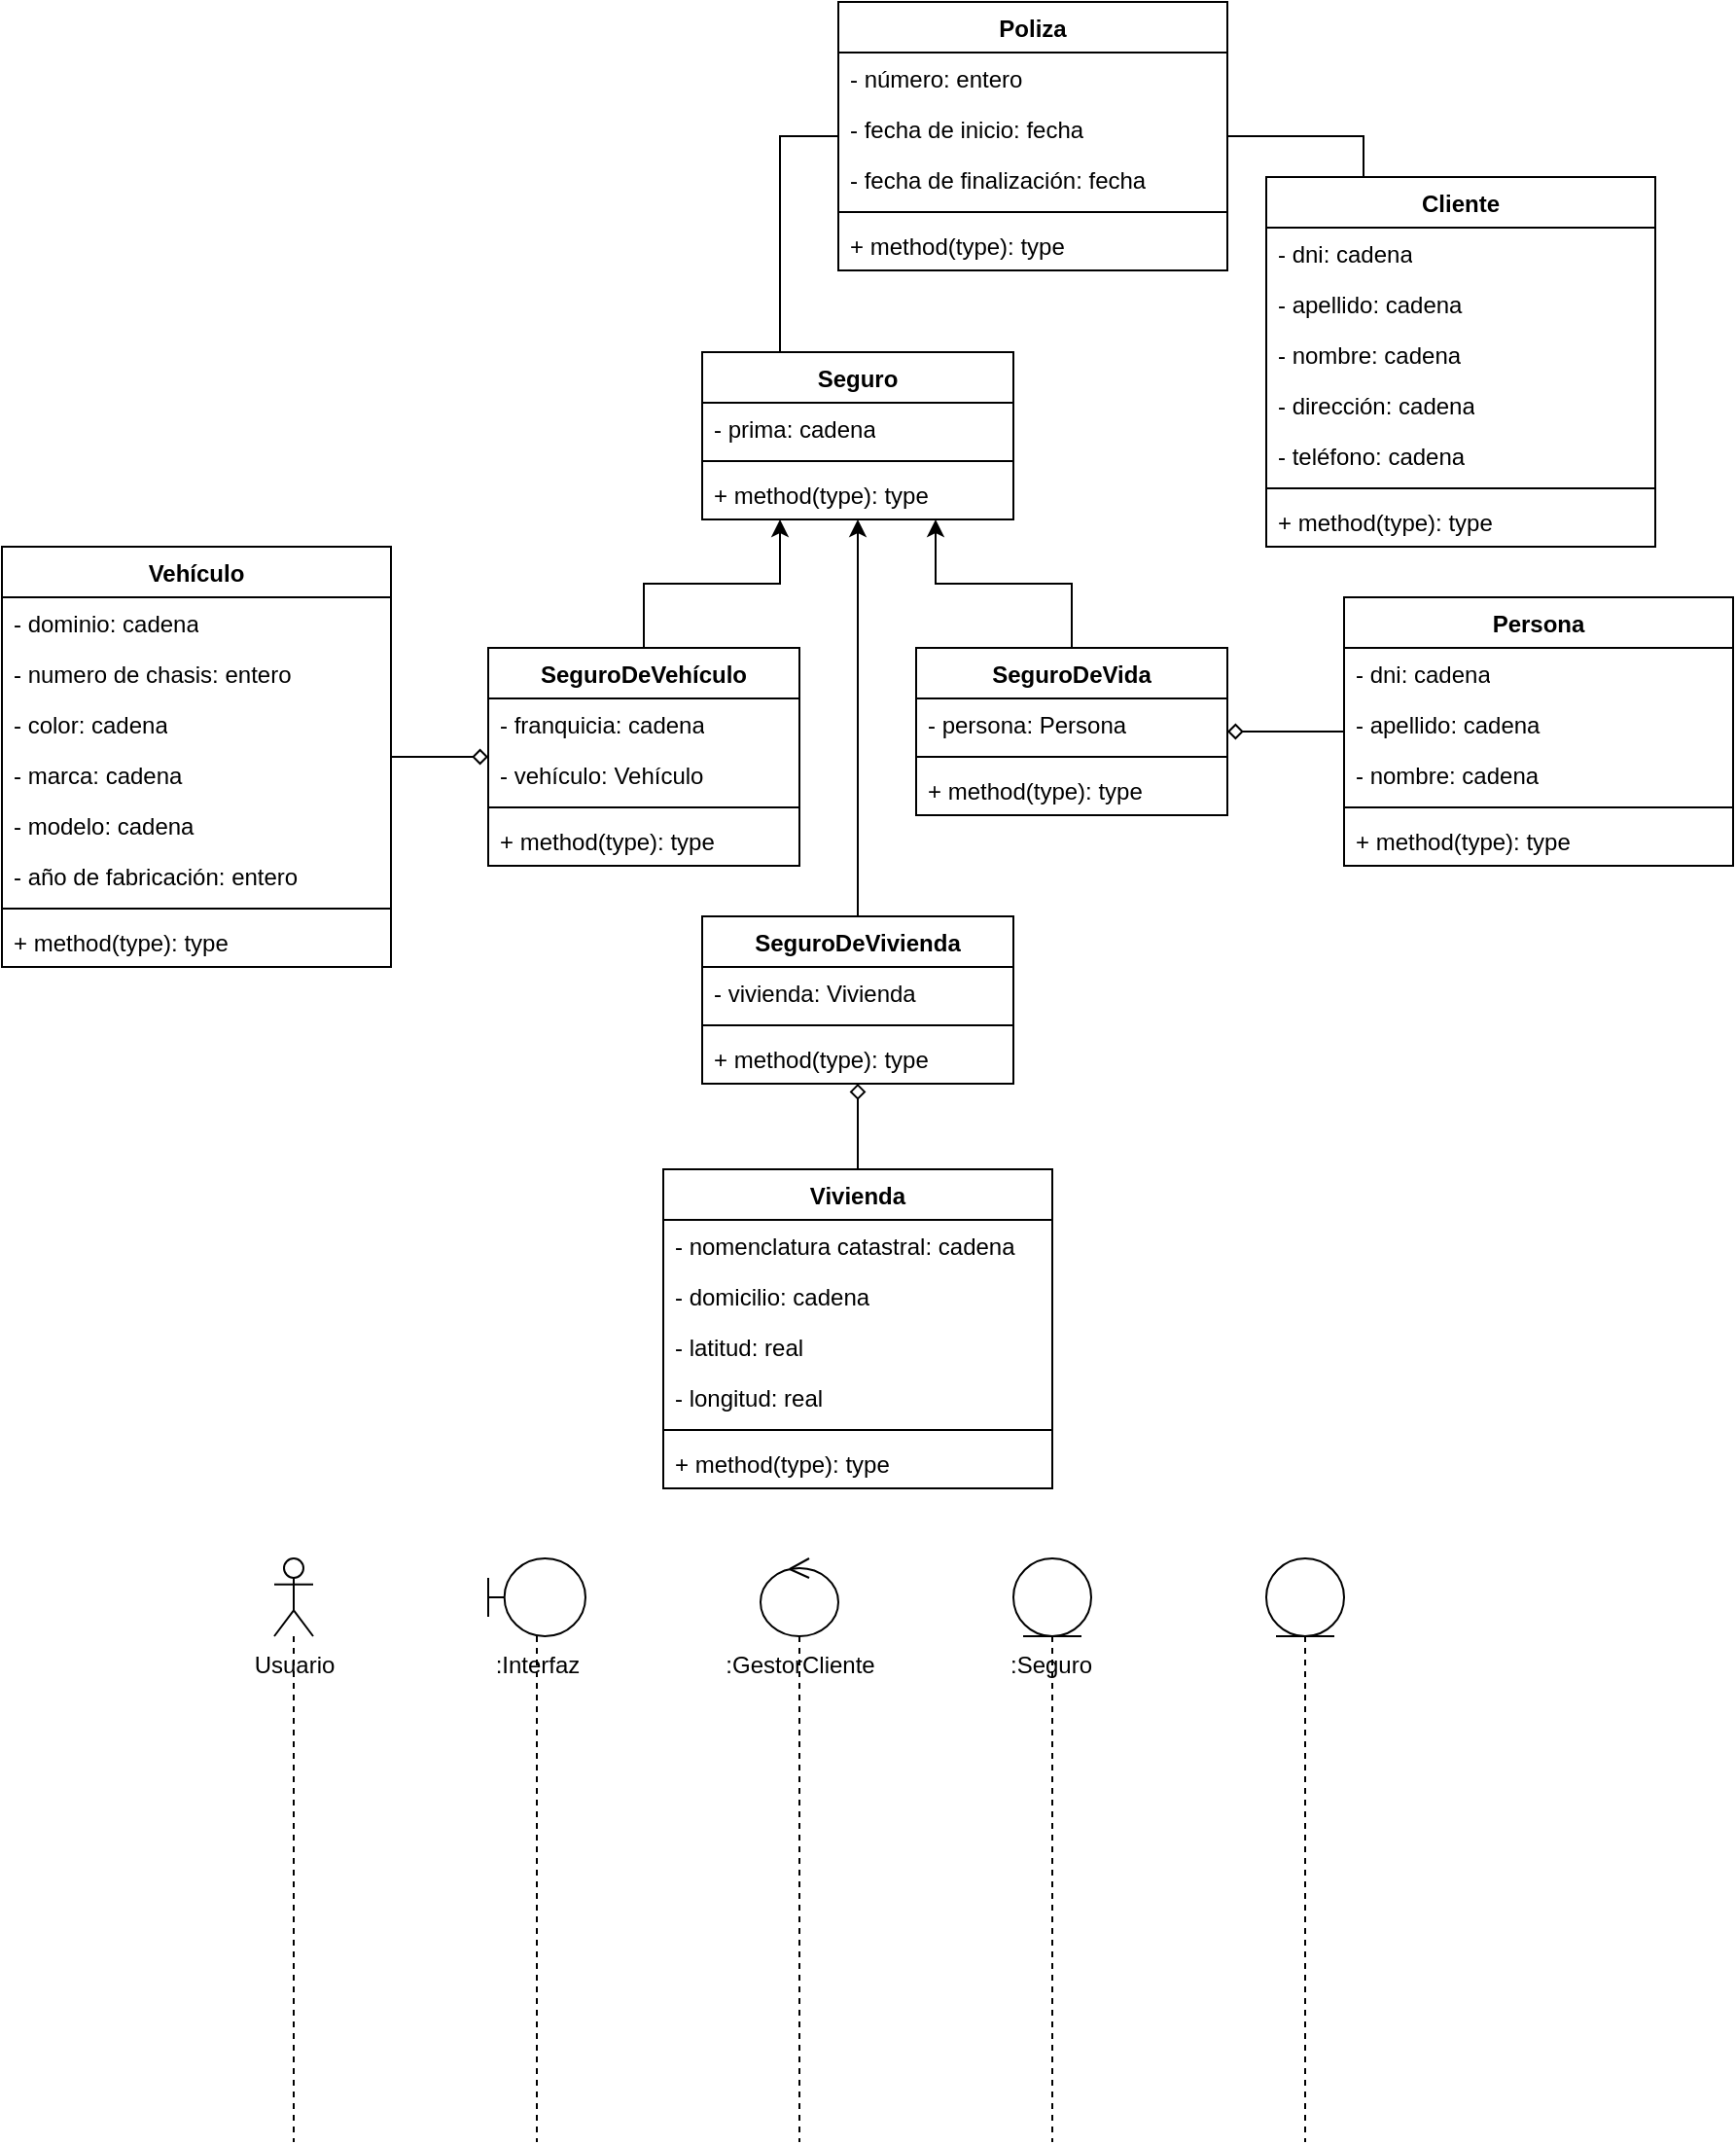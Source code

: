 <mxfile version="24.1.0" type="device">
  <diagram name="Página-1" id="CkvNtTJVI_17L79B6R-M">
    <mxGraphModel dx="1740" dy="540" grid="1" gridSize="10" guides="1" tooltips="1" connect="1" arrows="1" fold="1" page="1" pageScale="1" pageWidth="827" pageHeight="1169" math="0" shadow="0">
      <root>
        <mxCell id="0" />
        <mxCell id="1" parent="0" />
        <mxCell id="rBVh5ktyzWTt4bV-KTwd-48" style="edgeStyle=orthogonalEdgeStyle;rounded=0;orthogonalLoop=1;jettySize=auto;html=1;exitX=0.25;exitY=0;exitDx=0;exitDy=0;entryX=0;entryY=0.5;entryDx=0;entryDy=0;endArrow=none;endFill=0;" edge="1" parent="1" source="rBVh5ktyzWTt4bV-KTwd-1" target="rBVh5ktyzWTt4bV-KTwd-17">
          <mxGeometry relative="1" as="geometry" />
        </mxCell>
        <mxCell id="rBVh5ktyzWTt4bV-KTwd-1" value="Seguro" style="swimlane;fontStyle=1;align=center;verticalAlign=top;childLayout=stackLayout;horizontal=1;startSize=26;horizontalStack=0;resizeParent=1;resizeParentMax=0;resizeLast=0;collapsible=1;marginBottom=0;whiteSpace=wrap;html=1;" vertex="1" parent="1">
          <mxGeometry x="270" y="210" width="160" height="86" as="geometry">
            <mxRectangle x="310" y="160" width="80" height="30" as="alternateBounds" />
          </mxGeometry>
        </mxCell>
        <mxCell id="rBVh5ktyzWTt4bV-KTwd-2" value="- prima: cadena" style="text;strokeColor=none;fillColor=none;align=left;verticalAlign=top;spacingLeft=4;spacingRight=4;overflow=hidden;rotatable=0;points=[[0,0.5],[1,0.5]];portConstraint=eastwest;whiteSpace=wrap;html=1;" vertex="1" parent="rBVh5ktyzWTt4bV-KTwd-1">
          <mxGeometry y="26" width="160" height="26" as="geometry" />
        </mxCell>
        <mxCell id="rBVh5ktyzWTt4bV-KTwd-3" value="" style="line;strokeWidth=1;fillColor=none;align=left;verticalAlign=middle;spacingTop=-1;spacingLeft=3;spacingRight=3;rotatable=0;labelPosition=right;points=[];portConstraint=eastwest;strokeColor=inherit;" vertex="1" parent="rBVh5ktyzWTt4bV-KTwd-1">
          <mxGeometry y="52" width="160" height="8" as="geometry" />
        </mxCell>
        <mxCell id="rBVh5ktyzWTt4bV-KTwd-4" value="+ method(type): type" style="text;strokeColor=none;fillColor=none;align=left;verticalAlign=top;spacingLeft=4;spacingRight=4;overflow=hidden;rotatable=0;points=[[0,0.5],[1,0.5]];portConstraint=eastwest;whiteSpace=wrap;html=1;" vertex="1" parent="rBVh5ktyzWTt4bV-KTwd-1">
          <mxGeometry y="60" width="160" height="26" as="geometry" />
        </mxCell>
        <mxCell id="rBVh5ktyzWTt4bV-KTwd-51" style="edgeStyle=orthogonalEdgeStyle;rounded=0;orthogonalLoop=1;jettySize=auto;html=1;exitX=0.5;exitY=0;exitDx=0;exitDy=0;entryX=0.25;entryY=1;entryDx=0;entryDy=0;" edge="1" parent="1" source="rBVh5ktyzWTt4bV-KTwd-5" target="rBVh5ktyzWTt4bV-KTwd-1">
          <mxGeometry relative="1" as="geometry" />
        </mxCell>
        <mxCell id="rBVh5ktyzWTt4bV-KTwd-5" value="SeguroDeVehículo" style="swimlane;fontStyle=1;align=center;verticalAlign=top;childLayout=stackLayout;horizontal=1;startSize=26;horizontalStack=0;resizeParent=1;resizeParentMax=0;resizeLast=0;collapsible=1;marginBottom=0;whiteSpace=wrap;html=1;" vertex="1" parent="1">
          <mxGeometry x="160" y="362" width="160" height="112" as="geometry">
            <mxRectangle x="180" y="270" width="130" height="30" as="alternateBounds" />
          </mxGeometry>
        </mxCell>
        <mxCell id="rBVh5ktyzWTt4bV-KTwd-56" value="- franquicia: cadena" style="text;strokeColor=none;fillColor=none;align=left;verticalAlign=top;spacingLeft=4;spacingRight=4;overflow=hidden;rotatable=0;points=[[0,0.5],[1,0.5]];portConstraint=eastwest;whiteSpace=wrap;html=1;" vertex="1" parent="rBVh5ktyzWTt4bV-KTwd-5">
          <mxGeometry y="26" width="160" height="26" as="geometry" />
        </mxCell>
        <mxCell id="rBVh5ktyzWTt4bV-KTwd-6" value="- vehículo: Vehículo" style="text;strokeColor=none;fillColor=none;align=left;verticalAlign=top;spacingLeft=4;spacingRight=4;overflow=hidden;rotatable=0;points=[[0,0.5],[1,0.5]];portConstraint=eastwest;whiteSpace=wrap;html=1;" vertex="1" parent="rBVh5ktyzWTt4bV-KTwd-5">
          <mxGeometry y="52" width="160" height="26" as="geometry" />
        </mxCell>
        <mxCell id="rBVh5ktyzWTt4bV-KTwd-7" value="" style="line;strokeWidth=1;fillColor=none;align=left;verticalAlign=middle;spacingTop=-1;spacingLeft=3;spacingRight=3;rotatable=0;labelPosition=right;points=[];portConstraint=eastwest;strokeColor=inherit;" vertex="1" parent="rBVh5ktyzWTt4bV-KTwd-5">
          <mxGeometry y="78" width="160" height="8" as="geometry" />
        </mxCell>
        <mxCell id="rBVh5ktyzWTt4bV-KTwd-8" value="+ method(type): type" style="text;strokeColor=none;fillColor=none;align=left;verticalAlign=top;spacingLeft=4;spacingRight=4;overflow=hidden;rotatable=0;points=[[0,0.5],[1,0.5]];portConstraint=eastwest;whiteSpace=wrap;html=1;" vertex="1" parent="rBVh5ktyzWTt4bV-KTwd-5">
          <mxGeometry y="86" width="160" height="26" as="geometry" />
        </mxCell>
        <mxCell id="rBVh5ktyzWTt4bV-KTwd-50" style="edgeStyle=orthogonalEdgeStyle;rounded=0;orthogonalLoop=1;jettySize=auto;html=1;exitX=0.5;exitY=0;exitDx=0;exitDy=0;entryX=0.5;entryY=1;entryDx=0;entryDy=0;" edge="1" parent="1" source="rBVh5ktyzWTt4bV-KTwd-9" target="rBVh5ktyzWTt4bV-KTwd-1">
          <mxGeometry relative="1" as="geometry" />
        </mxCell>
        <mxCell id="rBVh5ktyzWTt4bV-KTwd-9" value="SeguroDeVivienda" style="swimlane;fontStyle=1;align=center;verticalAlign=top;childLayout=stackLayout;horizontal=1;startSize=26;horizontalStack=0;resizeParent=1;resizeParentMax=0;resizeLast=0;collapsible=1;marginBottom=0;whiteSpace=wrap;html=1;" vertex="1" parent="1">
          <mxGeometry x="270" y="500" width="160" height="86" as="geometry">
            <mxRectangle x="285" y="510" width="130" height="30" as="alternateBounds" />
          </mxGeometry>
        </mxCell>
        <mxCell id="rBVh5ktyzWTt4bV-KTwd-10" value="- vivienda: Vivienda" style="text;strokeColor=none;fillColor=none;align=left;verticalAlign=top;spacingLeft=4;spacingRight=4;overflow=hidden;rotatable=0;points=[[0,0.5],[1,0.5]];portConstraint=eastwest;whiteSpace=wrap;html=1;" vertex="1" parent="rBVh5ktyzWTt4bV-KTwd-9">
          <mxGeometry y="26" width="160" height="26" as="geometry" />
        </mxCell>
        <mxCell id="rBVh5ktyzWTt4bV-KTwd-11" value="" style="line;strokeWidth=1;fillColor=none;align=left;verticalAlign=middle;spacingTop=-1;spacingLeft=3;spacingRight=3;rotatable=0;labelPosition=right;points=[];portConstraint=eastwest;strokeColor=inherit;" vertex="1" parent="rBVh5ktyzWTt4bV-KTwd-9">
          <mxGeometry y="52" width="160" height="8" as="geometry" />
        </mxCell>
        <mxCell id="rBVh5ktyzWTt4bV-KTwd-12" value="+ method(type): type" style="text;strokeColor=none;fillColor=none;align=left;verticalAlign=top;spacingLeft=4;spacingRight=4;overflow=hidden;rotatable=0;points=[[0,0.5],[1,0.5]];portConstraint=eastwest;whiteSpace=wrap;html=1;" vertex="1" parent="rBVh5ktyzWTt4bV-KTwd-9">
          <mxGeometry y="60" width="160" height="26" as="geometry" />
        </mxCell>
        <mxCell id="rBVh5ktyzWTt4bV-KTwd-49" style="edgeStyle=orthogonalEdgeStyle;rounded=0;orthogonalLoop=1;jettySize=auto;html=1;exitX=0.5;exitY=0;exitDx=0;exitDy=0;entryX=0.75;entryY=1;entryDx=0;entryDy=0;" edge="1" parent="1" source="rBVh5ktyzWTt4bV-KTwd-13" target="rBVh5ktyzWTt4bV-KTwd-1">
          <mxGeometry relative="1" as="geometry" />
        </mxCell>
        <mxCell id="rBVh5ktyzWTt4bV-KTwd-13" value="SeguroDeVida" style="swimlane;fontStyle=1;align=center;verticalAlign=top;childLayout=stackLayout;horizontal=1;startSize=26;horizontalStack=0;resizeParent=1;resizeParentMax=0;resizeLast=0;collapsible=1;marginBottom=0;whiteSpace=wrap;html=1;" vertex="1" parent="1">
          <mxGeometry x="380" y="362" width="160" height="86" as="geometry">
            <mxRectangle x="390" y="270" width="110" height="30" as="alternateBounds" />
          </mxGeometry>
        </mxCell>
        <mxCell id="rBVh5ktyzWTt4bV-KTwd-14" value="- persona: Persona" style="text;strokeColor=none;fillColor=none;align=left;verticalAlign=top;spacingLeft=4;spacingRight=4;overflow=hidden;rotatable=0;points=[[0,0.5],[1,0.5]];portConstraint=eastwest;whiteSpace=wrap;html=1;" vertex="1" parent="rBVh5ktyzWTt4bV-KTwd-13">
          <mxGeometry y="26" width="160" height="26" as="geometry" />
        </mxCell>
        <mxCell id="rBVh5ktyzWTt4bV-KTwd-15" value="" style="line;strokeWidth=1;fillColor=none;align=left;verticalAlign=middle;spacingTop=-1;spacingLeft=3;spacingRight=3;rotatable=0;labelPosition=right;points=[];portConstraint=eastwest;strokeColor=inherit;" vertex="1" parent="rBVh5ktyzWTt4bV-KTwd-13">
          <mxGeometry y="52" width="160" height="8" as="geometry" />
        </mxCell>
        <mxCell id="rBVh5ktyzWTt4bV-KTwd-16" value="+ method(type): type" style="text;strokeColor=none;fillColor=none;align=left;verticalAlign=top;spacingLeft=4;spacingRight=4;overflow=hidden;rotatable=0;points=[[0,0.5],[1,0.5]];portConstraint=eastwest;whiteSpace=wrap;html=1;" vertex="1" parent="rBVh5ktyzWTt4bV-KTwd-13">
          <mxGeometry y="60" width="160" height="26" as="geometry" />
        </mxCell>
        <mxCell id="rBVh5ktyzWTt4bV-KTwd-17" value="Poliza" style="swimlane;fontStyle=1;align=center;verticalAlign=top;childLayout=stackLayout;horizontal=1;startSize=26;horizontalStack=0;resizeParent=1;resizeParentMax=0;resizeLast=0;collapsible=1;marginBottom=0;whiteSpace=wrap;html=1;" vertex="1" parent="1">
          <mxGeometry x="340" y="30" width="200" height="138" as="geometry">
            <mxRectangle x="460" y="20" width="70" height="30" as="alternateBounds" />
          </mxGeometry>
        </mxCell>
        <mxCell id="rBVh5ktyzWTt4bV-KTwd-22" value="- número: entero" style="text;strokeColor=none;fillColor=none;align=left;verticalAlign=top;spacingLeft=4;spacingRight=4;overflow=hidden;rotatable=0;points=[[0,0.5],[1,0.5]];portConstraint=eastwest;whiteSpace=wrap;html=1;" vertex="1" parent="rBVh5ktyzWTt4bV-KTwd-17">
          <mxGeometry y="26" width="200" height="26" as="geometry" />
        </mxCell>
        <mxCell id="rBVh5ktyzWTt4bV-KTwd-21" value="- fecha de inicio: fecha" style="text;strokeColor=none;fillColor=none;align=left;verticalAlign=top;spacingLeft=4;spacingRight=4;overflow=hidden;rotatable=0;points=[[0,0.5],[1,0.5]];portConstraint=eastwest;whiteSpace=wrap;html=1;" vertex="1" parent="rBVh5ktyzWTt4bV-KTwd-17">
          <mxGeometry y="52" width="200" height="26" as="geometry" />
        </mxCell>
        <mxCell id="rBVh5ktyzWTt4bV-KTwd-18" value="- fecha de finalización: fecha" style="text;strokeColor=none;fillColor=none;align=left;verticalAlign=top;spacingLeft=4;spacingRight=4;overflow=hidden;rotatable=0;points=[[0,0.5],[1,0.5]];portConstraint=eastwest;whiteSpace=wrap;html=1;" vertex="1" parent="rBVh5ktyzWTt4bV-KTwd-17">
          <mxGeometry y="78" width="200" height="26" as="geometry" />
        </mxCell>
        <mxCell id="rBVh5ktyzWTt4bV-KTwd-19" value="" style="line;strokeWidth=1;fillColor=none;align=left;verticalAlign=middle;spacingTop=-1;spacingLeft=3;spacingRight=3;rotatable=0;labelPosition=right;points=[];portConstraint=eastwest;strokeColor=inherit;" vertex="1" parent="rBVh5ktyzWTt4bV-KTwd-17">
          <mxGeometry y="104" width="200" height="8" as="geometry" />
        </mxCell>
        <mxCell id="rBVh5ktyzWTt4bV-KTwd-20" value="+ method(type): type" style="text;strokeColor=none;fillColor=none;align=left;verticalAlign=top;spacingLeft=4;spacingRight=4;overflow=hidden;rotatable=0;points=[[0,0.5],[1,0.5]];portConstraint=eastwest;whiteSpace=wrap;html=1;" vertex="1" parent="rBVh5ktyzWTt4bV-KTwd-17">
          <mxGeometry y="112" width="200" height="26" as="geometry" />
        </mxCell>
        <mxCell id="rBVh5ktyzWTt4bV-KTwd-47" style="edgeStyle=orthogonalEdgeStyle;rounded=0;orthogonalLoop=1;jettySize=auto;html=1;exitX=0.25;exitY=0;exitDx=0;exitDy=0;entryX=1;entryY=0.5;entryDx=0;entryDy=0;endArrow=none;endFill=0;" edge="1" parent="1" source="rBVh5ktyzWTt4bV-KTwd-23" target="rBVh5ktyzWTt4bV-KTwd-17">
          <mxGeometry relative="1" as="geometry" />
        </mxCell>
        <mxCell id="rBVh5ktyzWTt4bV-KTwd-23" value="Cliente" style="swimlane;fontStyle=1;align=center;verticalAlign=top;childLayout=stackLayout;horizontal=1;startSize=26;horizontalStack=0;resizeParent=1;resizeParentMax=0;resizeLast=0;collapsible=1;marginBottom=0;whiteSpace=wrap;html=1;" vertex="1" parent="1">
          <mxGeometry x="560" y="120" width="200" height="190" as="geometry">
            <mxRectangle x="610" y="80" width="70" height="30" as="alternateBounds" />
          </mxGeometry>
        </mxCell>
        <mxCell id="rBVh5ktyzWTt4bV-KTwd-24" value="- dni: cadena" style="text;strokeColor=none;fillColor=none;align=left;verticalAlign=top;spacingLeft=4;spacingRight=4;overflow=hidden;rotatable=0;points=[[0,0.5],[1,0.5]];portConstraint=eastwest;whiteSpace=wrap;html=1;" vertex="1" parent="rBVh5ktyzWTt4bV-KTwd-23">
          <mxGeometry y="26" width="200" height="26" as="geometry" />
        </mxCell>
        <mxCell id="rBVh5ktyzWTt4bV-KTwd-25" value="- apellido: cadena" style="text;strokeColor=none;fillColor=none;align=left;verticalAlign=top;spacingLeft=4;spacingRight=4;overflow=hidden;rotatable=0;points=[[0,0.5],[1,0.5]];portConstraint=eastwest;whiteSpace=wrap;html=1;" vertex="1" parent="rBVh5ktyzWTt4bV-KTwd-23">
          <mxGeometry y="52" width="200" height="26" as="geometry" />
        </mxCell>
        <mxCell id="rBVh5ktyzWTt4bV-KTwd-26" value="- nombre: cadena" style="text;strokeColor=none;fillColor=none;align=left;verticalAlign=top;spacingLeft=4;spacingRight=4;overflow=hidden;rotatable=0;points=[[0,0.5],[1,0.5]];portConstraint=eastwest;whiteSpace=wrap;html=1;" vertex="1" parent="rBVh5ktyzWTt4bV-KTwd-23">
          <mxGeometry y="78" width="200" height="26" as="geometry" />
        </mxCell>
        <mxCell id="rBVh5ktyzWTt4bV-KTwd-57" value="- dirección: cadena" style="text;strokeColor=none;fillColor=none;align=left;verticalAlign=top;spacingLeft=4;spacingRight=4;overflow=hidden;rotatable=0;points=[[0,0.5],[1,0.5]];portConstraint=eastwest;whiteSpace=wrap;html=1;" vertex="1" parent="rBVh5ktyzWTt4bV-KTwd-23">
          <mxGeometry y="104" width="200" height="26" as="geometry" />
        </mxCell>
        <mxCell id="rBVh5ktyzWTt4bV-KTwd-58" value="- teléfono: cadena" style="text;strokeColor=none;fillColor=none;align=left;verticalAlign=top;spacingLeft=4;spacingRight=4;overflow=hidden;rotatable=0;points=[[0,0.5],[1,0.5]];portConstraint=eastwest;whiteSpace=wrap;html=1;" vertex="1" parent="rBVh5ktyzWTt4bV-KTwd-23">
          <mxGeometry y="130" width="200" height="26" as="geometry" />
        </mxCell>
        <mxCell id="rBVh5ktyzWTt4bV-KTwd-27" value="" style="line;strokeWidth=1;fillColor=none;align=left;verticalAlign=middle;spacingTop=-1;spacingLeft=3;spacingRight=3;rotatable=0;labelPosition=right;points=[];portConstraint=eastwest;strokeColor=inherit;" vertex="1" parent="rBVh5ktyzWTt4bV-KTwd-23">
          <mxGeometry y="156" width="200" height="8" as="geometry" />
        </mxCell>
        <mxCell id="rBVh5ktyzWTt4bV-KTwd-28" value="+ method(type): type" style="text;strokeColor=none;fillColor=none;align=left;verticalAlign=top;spacingLeft=4;spacingRight=4;overflow=hidden;rotatable=0;points=[[0,0.5],[1,0.5]];portConstraint=eastwest;whiteSpace=wrap;html=1;" vertex="1" parent="rBVh5ktyzWTt4bV-KTwd-23">
          <mxGeometry y="164" width="200" height="26" as="geometry" />
        </mxCell>
        <mxCell id="rBVh5ktyzWTt4bV-KTwd-55" style="edgeStyle=orthogonalEdgeStyle;rounded=0;orthogonalLoop=1;jettySize=auto;html=1;exitX=0;exitY=0.5;exitDx=0;exitDy=0;entryX=1;entryY=0.5;entryDx=0;entryDy=0;endArrow=diamond;endFill=0;" edge="1" parent="1" source="rBVh5ktyzWTt4bV-KTwd-29" target="rBVh5ktyzWTt4bV-KTwd-13">
          <mxGeometry relative="1" as="geometry" />
        </mxCell>
        <mxCell id="rBVh5ktyzWTt4bV-KTwd-29" value="Persona" style="swimlane;fontStyle=1;align=center;verticalAlign=top;childLayout=stackLayout;horizontal=1;startSize=26;horizontalStack=0;resizeParent=1;resizeParentMax=0;resizeLast=0;collapsible=1;marginBottom=0;whiteSpace=wrap;html=1;" vertex="1" parent="1">
          <mxGeometry x="600" y="336" width="200" height="138" as="geometry">
            <mxRectangle x="600" y="270" width="70" height="30" as="alternateBounds" />
          </mxGeometry>
        </mxCell>
        <mxCell id="rBVh5ktyzWTt4bV-KTwd-30" value="- dni: cadena" style="text;strokeColor=none;fillColor=none;align=left;verticalAlign=top;spacingLeft=4;spacingRight=4;overflow=hidden;rotatable=0;points=[[0,0.5],[1,0.5]];portConstraint=eastwest;whiteSpace=wrap;html=1;" vertex="1" parent="rBVh5ktyzWTt4bV-KTwd-29">
          <mxGeometry y="26" width="200" height="26" as="geometry" />
        </mxCell>
        <mxCell id="rBVh5ktyzWTt4bV-KTwd-31" value="- apellido: cadena" style="text;strokeColor=none;fillColor=none;align=left;verticalAlign=top;spacingLeft=4;spacingRight=4;overflow=hidden;rotatable=0;points=[[0,0.5],[1,0.5]];portConstraint=eastwest;whiteSpace=wrap;html=1;" vertex="1" parent="rBVh5ktyzWTt4bV-KTwd-29">
          <mxGeometry y="52" width="200" height="26" as="geometry" />
        </mxCell>
        <mxCell id="rBVh5ktyzWTt4bV-KTwd-32" value="- nombre: cadena" style="text;strokeColor=none;fillColor=none;align=left;verticalAlign=top;spacingLeft=4;spacingRight=4;overflow=hidden;rotatable=0;points=[[0,0.5],[1,0.5]];portConstraint=eastwest;whiteSpace=wrap;html=1;" vertex="1" parent="rBVh5ktyzWTt4bV-KTwd-29">
          <mxGeometry y="78" width="200" height="26" as="geometry" />
        </mxCell>
        <mxCell id="rBVh5ktyzWTt4bV-KTwd-33" value="" style="line;strokeWidth=1;fillColor=none;align=left;verticalAlign=middle;spacingTop=-1;spacingLeft=3;spacingRight=3;rotatable=0;labelPosition=right;points=[];portConstraint=eastwest;strokeColor=inherit;" vertex="1" parent="rBVh5ktyzWTt4bV-KTwd-29">
          <mxGeometry y="104" width="200" height="8" as="geometry" />
        </mxCell>
        <mxCell id="rBVh5ktyzWTt4bV-KTwd-34" value="+ method(type): type" style="text;strokeColor=none;fillColor=none;align=left;verticalAlign=top;spacingLeft=4;spacingRight=4;overflow=hidden;rotatable=0;points=[[0,0.5],[1,0.5]];portConstraint=eastwest;whiteSpace=wrap;html=1;" vertex="1" parent="rBVh5ktyzWTt4bV-KTwd-29">
          <mxGeometry y="112" width="200" height="26" as="geometry" />
        </mxCell>
        <mxCell id="rBVh5ktyzWTt4bV-KTwd-52" style="edgeStyle=orthogonalEdgeStyle;rounded=0;orthogonalLoop=1;jettySize=auto;html=1;exitX=0.5;exitY=0;exitDx=0;exitDy=0;entryX=0.5;entryY=1;entryDx=0;entryDy=0;endArrow=diamond;endFill=0;" edge="1" parent="1" source="rBVh5ktyzWTt4bV-KTwd-35" target="rBVh5ktyzWTt4bV-KTwd-9">
          <mxGeometry relative="1" as="geometry" />
        </mxCell>
        <mxCell id="rBVh5ktyzWTt4bV-KTwd-35" value="Vivienda" style="swimlane;fontStyle=1;align=center;verticalAlign=top;childLayout=stackLayout;horizontal=1;startSize=26;horizontalStack=0;resizeParent=1;resizeParentMax=0;resizeLast=0;collapsible=1;marginBottom=0;whiteSpace=wrap;html=1;" vertex="1" parent="1">
          <mxGeometry x="250" y="630" width="200" height="164" as="geometry">
            <mxRectangle x="315" y="520" width="70" height="30" as="alternateBounds" />
          </mxGeometry>
        </mxCell>
        <mxCell id="rBVh5ktyzWTt4bV-KTwd-36" value="- nomenclatura catastral: cadena" style="text;strokeColor=none;fillColor=none;align=left;verticalAlign=top;spacingLeft=4;spacingRight=4;overflow=hidden;rotatable=0;points=[[0,0.5],[1,0.5]];portConstraint=eastwest;whiteSpace=wrap;html=1;" vertex="1" parent="rBVh5ktyzWTt4bV-KTwd-35">
          <mxGeometry y="26" width="200" height="26" as="geometry" />
        </mxCell>
        <mxCell id="rBVh5ktyzWTt4bV-KTwd-37" value="- domicilio: cadena" style="text;strokeColor=none;fillColor=none;align=left;verticalAlign=top;spacingLeft=4;spacingRight=4;overflow=hidden;rotatable=0;points=[[0,0.5],[1,0.5]];portConstraint=eastwest;whiteSpace=wrap;html=1;" vertex="1" parent="rBVh5ktyzWTt4bV-KTwd-35">
          <mxGeometry y="52" width="200" height="26" as="geometry" />
        </mxCell>
        <mxCell id="rBVh5ktyzWTt4bV-KTwd-38" value="- latitud: real" style="text;strokeColor=none;fillColor=none;align=left;verticalAlign=top;spacingLeft=4;spacingRight=4;overflow=hidden;rotatable=0;points=[[0,0.5],[1,0.5]];portConstraint=eastwest;whiteSpace=wrap;html=1;" vertex="1" parent="rBVh5ktyzWTt4bV-KTwd-35">
          <mxGeometry y="78" width="200" height="26" as="geometry" />
        </mxCell>
        <mxCell id="rBVh5ktyzWTt4bV-KTwd-62" value="- longitud: real" style="text;strokeColor=none;fillColor=none;align=left;verticalAlign=top;spacingLeft=4;spacingRight=4;overflow=hidden;rotatable=0;points=[[0,0.5],[1,0.5]];portConstraint=eastwest;whiteSpace=wrap;html=1;" vertex="1" parent="rBVh5ktyzWTt4bV-KTwd-35">
          <mxGeometry y="104" width="200" height="26" as="geometry" />
        </mxCell>
        <mxCell id="rBVh5ktyzWTt4bV-KTwd-39" value="" style="line;strokeWidth=1;fillColor=none;align=left;verticalAlign=middle;spacingTop=-1;spacingLeft=3;spacingRight=3;rotatable=0;labelPosition=right;points=[];portConstraint=eastwest;strokeColor=inherit;" vertex="1" parent="rBVh5ktyzWTt4bV-KTwd-35">
          <mxGeometry y="130" width="200" height="8" as="geometry" />
        </mxCell>
        <mxCell id="rBVh5ktyzWTt4bV-KTwd-40" value="+ method(type): type" style="text;strokeColor=none;fillColor=none;align=left;verticalAlign=top;spacingLeft=4;spacingRight=4;overflow=hidden;rotatable=0;points=[[0,0.5],[1,0.5]];portConstraint=eastwest;whiteSpace=wrap;html=1;" vertex="1" parent="rBVh5ktyzWTt4bV-KTwd-35">
          <mxGeometry y="138" width="200" height="26" as="geometry" />
        </mxCell>
        <mxCell id="rBVh5ktyzWTt4bV-KTwd-53" style="edgeStyle=orthogonalEdgeStyle;rounded=0;orthogonalLoop=1;jettySize=auto;html=1;exitX=1;exitY=0.5;exitDx=0;exitDy=0;entryX=0;entryY=0.5;entryDx=0;entryDy=0;endArrow=diamond;endFill=0;" edge="1" parent="1" source="rBVh5ktyzWTt4bV-KTwd-41" target="rBVh5ktyzWTt4bV-KTwd-5">
          <mxGeometry relative="1" as="geometry" />
        </mxCell>
        <mxCell id="rBVh5ktyzWTt4bV-KTwd-41" value="Vehículo" style="swimlane;fontStyle=1;align=center;verticalAlign=top;childLayout=stackLayout;horizontal=1;startSize=26;horizontalStack=0;resizeParent=1;resizeParentMax=0;resizeLast=0;collapsible=1;marginBottom=0;whiteSpace=wrap;html=1;" vertex="1" parent="1">
          <mxGeometry x="-90" y="310" width="200" height="216" as="geometry">
            <mxRectangle x="30" y="270" width="70" height="30" as="alternateBounds" />
          </mxGeometry>
        </mxCell>
        <mxCell id="rBVh5ktyzWTt4bV-KTwd-42" value="- dominio: cadena" style="text;strokeColor=none;fillColor=none;align=left;verticalAlign=top;spacingLeft=4;spacingRight=4;overflow=hidden;rotatable=0;points=[[0,0.5],[1,0.5]];portConstraint=eastwest;whiteSpace=wrap;html=1;" vertex="1" parent="rBVh5ktyzWTt4bV-KTwd-41">
          <mxGeometry y="26" width="200" height="26" as="geometry" />
        </mxCell>
        <mxCell id="rBVh5ktyzWTt4bV-KTwd-43" value="- numero de chasis: entero" style="text;strokeColor=none;fillColor=none;align=left;verticalAlign=top;spacingLeft=4;spacingRight=4;overflow=hidden;rotatable=0;points=[[0,0.5],[1,0.5]];portConstraint=eastwest;whiteSpace=wrap;html=1;" vertex="1" parent="rBVh5ktyzWTt4bV-KTwd-41">
          <mxGeometry y="52" width="200" height="26" as="geometry" />
        </mxCell>
        <mxCell id="rBVh5ktyzWTt4bV-KTwd-44" value="- color: cadena" style="text;strokeColor=none;fillColor=none;align=left;verticalAlign=top;spacingLeft=4;spacingRight=4;overflow=hidden;rotatable=0;points=[[0,0.5],[1,0.5]];portConstraint=eastwest;whiteSpace=wrap;html=1;" vertex="1" parent="rBVh5ktyzWTt4bV-KTwd-41">
          <mxGeometry y="78" width="200" height="26" as="geometry" />
        </mxCell>
        <mxCell id="rBVh5ktyzWTt4bV-KTwd-60" value="- marca: cadena" style="text;strokeColor=none;fillColor=none;align=left;verticalAlign=top;spacingLeft=4;spacingRight=4;overflow=hidden;rotatable=0;points=[[0,0.5],[1,0.5]];portConstraint=eastwest;whiteSpace=wrap;html=1;" vertex="1" parent="rBVh5ktyzWTt4bV-KTwd-41">
          <mxGeometry y="104" width="200" height="26" as="geometry" />
        </mxCell>
        <mxCell id="rBVh5ktyzWTt4bV-KTwd-59" value="- modelo: cadena" style="text;strokeColor=none;fillColor=none;align=left;verticalAlign=top;spacingLeft=4;spacingRight=4;overflow=hidden;rotatable=0;points=[[0,0.5],[1,0.5]];portConstraint=eastwest;whiteSpace=wrap;html=1;" vertex="1" parent="rBVh5ktyzWTt4bV-KTwd-41">
          <mxGeometry y="130" width="200" height="26" as="geometry" />
        </mxCell>
        <mxCell id="rBVh5ktyzWTt4bV-KTwd-61" value="- año de fabricación: entero" style="text;strokeColor=none;fillColor=none;align=left;verticalAlign=top;spacingLeft=4;spacingRight=4;overflow=hidden;rotatable=0;points=[[0,0.5],[1,0.5]];portConstraint=eastwest;whiteSpace=wrap;html=1;" vertex="1" parent="rBVh5ktyzWTt4bV-KTwd-41">
          <mxGeometry y="156" width="200" height="26" as="geometry" />
        </mxCell>
        <mxCell id="rBVh5ktyzWTt4bV-KTwd-45" value="" style="line;strokeWidth=1;fillColor=none;align=left;verticalAlign=middle;spacingTop=-1;spacingLeft=3;spacingRight=3;rotatable=0;labelPosition=right;points=[];portConstraint=eastwest;strokeColor=inherit;" vertex="1" parent="rBVh5ktyzWTt4bV-KTwd-41">
          <mxGeometry y="182" width="200" height="8" as="geometry" />
        </mxCell>
        <mxCell id="rBVh5ktyzWTt4bV-KTwd-46" value="+ method(type): type" style="text;strokeColor=none;fillColor=none;align=left;verticalAlign=top;spacingLeft=4;spacingRight=4;overflow=hidden;rotatable=0;points=[[0,0.5],[1,0.5]];portConstraint=eastwest;whiteSpace=wrap;html=1;" vertex="1" parent="rBVh5ktyzWTt4bV-KTwd-41">
          <mxGeometry y="190" width="200" height="26" as="geometry" />
        </mxCell>
        <mxCell id="rBVh5ktyzWTt4bV-KTwd-63" value="" style="shape=umlLifeline;perimeter=lifelinePerimeter;whiteSpace=wrap;html=1;container=1;dropTarget=0;collapsible=0;recursiveResize=0;outlineConnect=0;portConstraint=eastwest;newEdgeStyle={&quot;curved&quot;:0,&quot;rounded&quot;:0};participant=umlActor;" vertex="1" parent="1">
          <mxGeometry x="50" y="830" width="20" height="300" as="geometry" />
        </mxCell>
        <mxCell id="rBVh5ktyzWTt4bV-KTwd-64" value="" style="shape=umlLifeline;perimeter=lifelinePerimeter;whiteSpace=wrap;html=1;container=1;dropTarget=0;collapsible=0;recursiveResize=0;outlineConnect=0;portConstraint=eastwest;newEdgeStyle={&quot;curved&quot;:0,&quot;rounded&quot;:0};participant=umlBoundary;" vertex="1" parent="1">
          <mxGeometry x="160" y="830" width="50" height="300" as="geometry" />
        </mxCell>
        <mxCell id="rBVh5ktyzWTt4bV-KTwd-66" value="" style="shape=umlLifeline;perimeter=lifelinePerimeter;whiteSpace=wrap;html=1;container=1;dropTarget=0;collapsible=0;recursiveResize=0;outlineConnect=0;portConstraint=eastwest;newEdgeStyle={&quot;curved&quot;:0,&quot;rounded&quot;:0};participant=umlControl;" vertex="1" parent="1">
          <mxGeometry x="300" y="830" width="40" height="300" as="geometry" />
        </mxCell>
        <mxCell id="rBVh5ktyzWTt4bV-KTwd-67" value="" style="shape=umlLifeline;perimeter=lifelinePerimeter;whiteSpace=wrap;html=1;container=1;dropTarget=0;collapsible=0;recursiveResize=0;outlineConnect=0;portConstraint=eastwest;newEdgeStyle={&quot;curved&quot;:0,&quot;rounded&quot;:0};participant=umlEntity;" vertex="1" parent="1">
          <mxGeometry x="430" y="830" width="40" height="300" as="geometry" />
        </mxCell>
        <mxCell id="rBVh5ktyzWTt4bV-KTwd-68" value="" style="shape=umlLifeline;perimeter=lifelinePerimeter;whiteSpace=wrap;html=1;container=1;dropTarget=0;collapsible=0;recursiveResize=0;outlineConnect=0;portConstraint=eastwest;newEdgeStyle={&quot;curved&quot;:0,&quot;rounded&quot;:0};participant=umlEntity;" vertex="1" parent="1">
          <mxGeometry x="560" y="830" width="40" height="300" as="geometry" />
        </mxCell>
        <mxCell id="rBVh5ktyzWTt4bV-KTwd-69" value="Usuario" style="text;html=1;align=center;verticalAlign=middle;resizable=0;points=[];autosize=1;strokeColor=none;fillColor=none;" vertex="1" parent="1">
          <mxGeometry x="30" y="870" width="60" height="30" as="geometry" />
        </mxCell>
        <mxCell id="rBVh5ktyzWTt4bV-KTwd-70" value=":Interfaz" style="text;html=1;align=center;verticalAlign=middle;resizable=0;points=[];autosize=1;strokeColor=none;fillColor=none;" vertex="1" parent="1">
          <mxGeometry x="150" y="870" width="70" height="30" as="geometry" />
        </mxCell>
        <mxCell id="rBVh5ktyzWTt4bV-KTwd-71" value=":GestorCliente" style="text;html=1;align=center;verticalAlign=middle;resizable=0;points=[];autosize=1;strokeColor=none;fillColor=none;" vertex="1" parent="1">
          <mxGeometry x="270" y="870" width="100" height="30" as="geometry" />
        </mxCell>
        <mxCell id="rBVh5ktyzWTt4bV-KTwd-72" value=":Seguro" style="text;html=1;align=center;verticalAlign=middle;resizable=0;points=[];autosize=1;strokeColor=none;fillColor=none;" vertex="1" parent="1">
          <mxGeometry x="414" y="870" width="70" height="30" as="geometry" />
        </mxCell>
      </root>
    </mxGraphModel>
  </diagram>
</mxfile>
